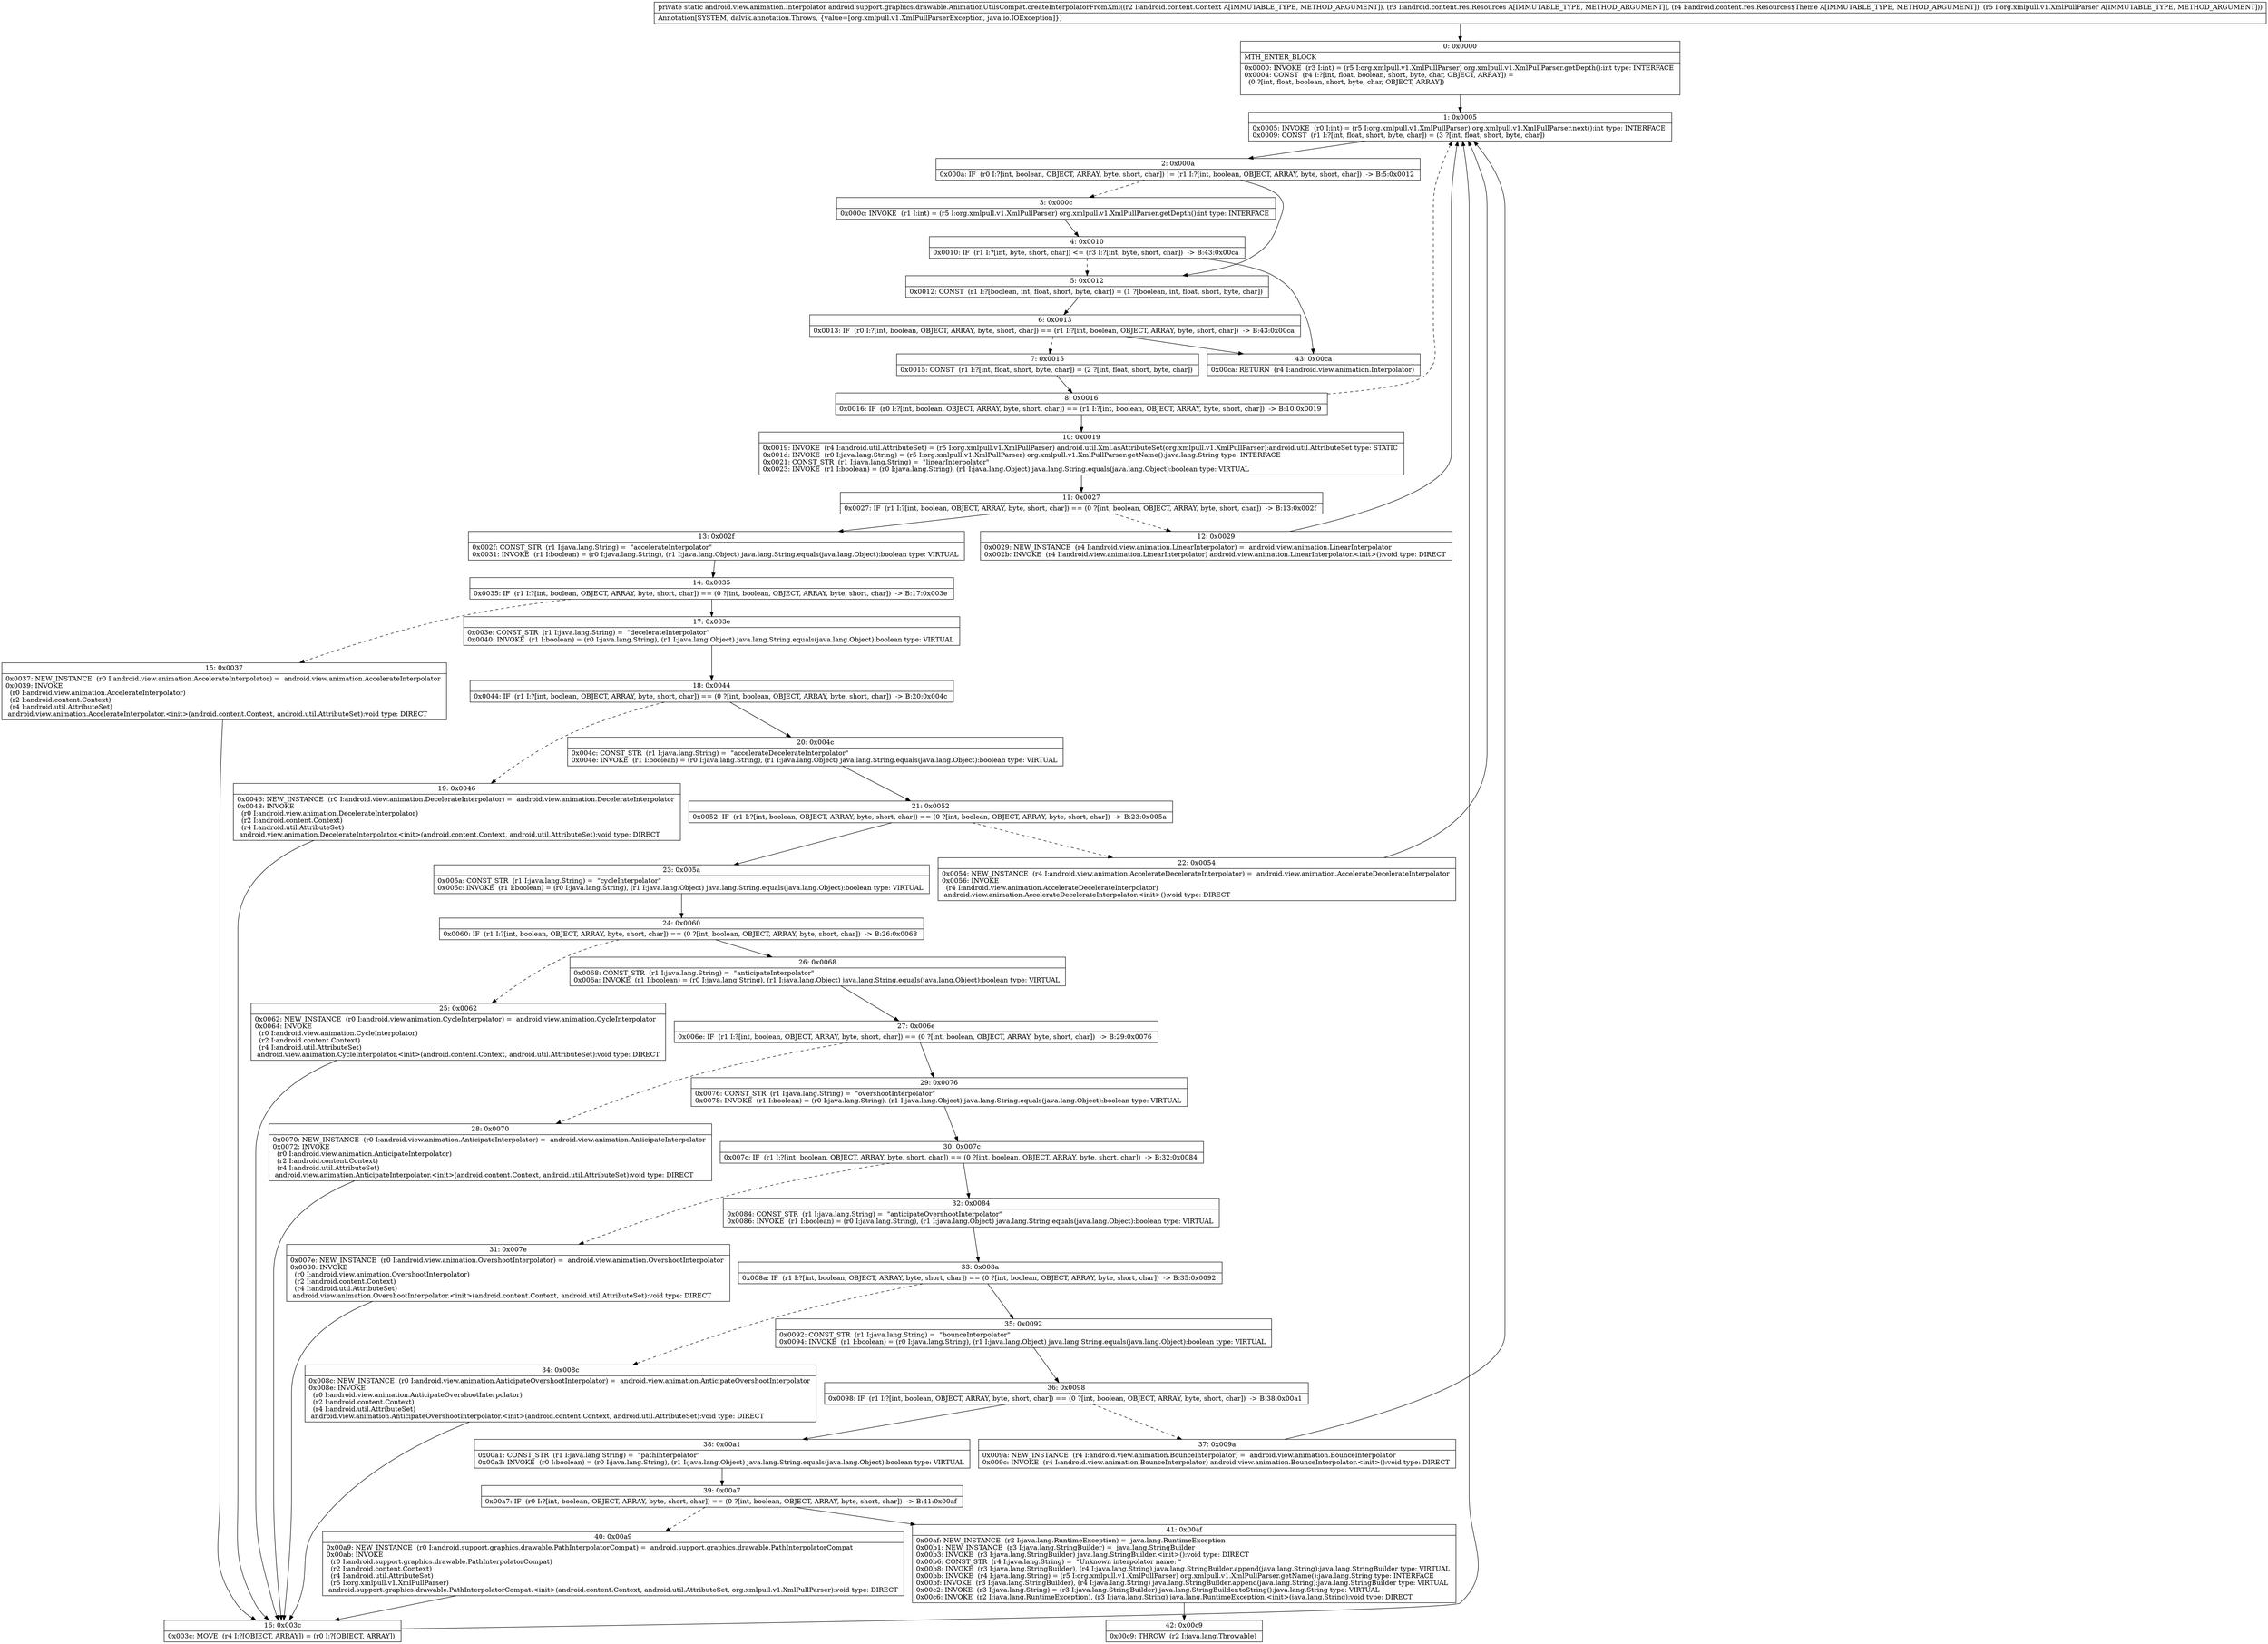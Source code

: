 digraph "CFG forandroid.support.graphics.drawable.AnimationUtilsCompat.createInterpolatorFromXml(Landroid\/content\/Context;Landroid\/content\/res\/Resources;Landroid\/content\/res\/Resources$Theme;Lorg\/xmlpull\/v1\/XmlPullParser;)Landroid\/view\/animation\/Interpolator;" {
Node_0 [shape=record,label="{0\:\ 0x0000|MTH_ENTER_BLOCK\l|0x0000: INVOKE  (r3 I:int) = (r5 I:org.xmlpull.v1.XmlPullParser) org.xmlpull.v1.XmlPullParser.getDepth():int type: INTERFACE \l0x0004: CONST  (r4 I:?[int, float, boolean, short, byte, char, OBJECT, ARRAY]) = \l  (0 ?[int, float, boolean, short, byte, char, OBJECT, ARRAY])\l \l}"];
Node_1 [shape=record,label="{1\:\ 0x0005|0x0005: INVOKE  (r0 I:int) = (r5 I:org.xmlpull.v1.XmlPullParser) org.xmlpull.v1.XmlPullParser.next():int type: INTERFACE \l0x0009: CONST  (r1 I:?[int, float, short, byte, char]) = (3 ?[int, float, short, byte, char]) \l}"];
Node_2 [shape=record,label="{2\:\ 0x000a|0x000a: IF  (r0 I:?[int, boolean, OBJECT, ARRAY, byte, short, char]) != (r1 I:?[int, boolean, OBJECT, ARRAY, byte, short, char])  \-\> B:5:0x0012 \l}"];
Node_3 [shape=record,label="{3\:\ 0x000c|0x000c: INVOKE  (r1 I:int) = (r5 I:org.xmlpull.v1.XmlPullParser) org.xmlpull.v1.XmlPullParser.getDepth():int type: INTERFACE \l}"];
Node_4 [shape=record,label="{4\:\ 0x0010|0x0010: IF  (r1 I:?[int, byte, short, char]) \<= (r3 I:?[int, byte, short, char])  \-\> B:43:0x00ca \l}"];
Node_5 [shape=record,label="{5\:\ 0x0012|0x0012: CONST  (r1 I:?[boolean, int, float, short, byte, char]) = (1 ?[boolean, int, float, short, byte, char]) \l}"];
Node_6 [shape=record,label="{6\:\ 0x0013|0x0013: IF  (r0 I:?[int, boolean, OBJECT, ARRAY, byte, short, char]) == (r1 I:?[int, boolean, OBJECT, ARRAY, byte, short, char])  \-\> B:43:0x00ca \l}"];
Node_7 [shape=record,label="{7\:\ 0x0015|0x0015: CONST  (r1 I:?[int, float, short, byte, char]) = (2 ?[int, float, short, byte, char]) \l}"];
Node_8 [shape=record,label="{8\:\ 0x0016|0x0016: IF  (r0 I:?[int, boolean, OBJECT, ARRAY, byte, short, char]) == (r1 I:?[int, boolean, OBJECT, ARRAY, byte, short, char])  \-\> B:10:0x0019 \l}"];
Node_10 [shape=record,label="{10\:\ 0x0019|0x0019: INVOKE  (r4 I:android.util.AttributeSet) = (r5 I:org.xmlpull.v1.XmlPullParser) android.util.Xml.asAttributeSet(org.xmlpull.v1.XmlPullParser):android.util.AttributeSet type: STATIC \l0x001d: INVOKE  (r0 I:java.lang.String) = (r5 I:org.xmlpull.v1.XmlPullParser) org.xmlpull.v1.XmlPullParser.getName():java.lang.String type: INTERFACE \l0x0021: CONST_STR  (r1 I:java.lang.String) =  \"linearInterpolator\" \l0x0023: INVOKE  (r1 I:boolean) = (r0 I:java.lang.String), (r1 I:java.lang.Object) java.lang.String.equals(java.lang.Object):boolean type: VIRTUAL \l}"];
Node_11 [shape=record,label="{11\:\ 0x0027|0x0027: IF  (r1 I:?[int, boolean, OBJECT, ARRAY, byte, short, char]) == (0 ?[int, boolean, OBJECT, ARRAY, byte, short, char])  \-\> B:13:0x002f \l}"];
Node_12 [shape=record,label="{12\:\ 0x0029|0x0029: NEW_INSTANCE  (r4 I:android.view.animation.LinearInterpolator) =  android.view.animation.LinearInterpolator \l0x002b: INVOKE  (r4 I:android.view.animation.LinearInterpolator) android.view.animation.LinearInterpolator.\<init\>():void type: DIRECT \l}"];
Node_13 [shape=record,label="{13\:\ 0x002f|0x002f: CONST_STR  (r1 I:java.lang.String) =  \"accelerateInterpolator\" \l0x0031: INVOKE  (r1 I:boolean) = (r0 I:java.lang.String), (r1 I:java.lang.Object) java.lang.String.equals(java.lang.Object):boolean type: VIRTUAL \l}"];
Node_14 [shape=record,label="{14\:\ 0x0035|0x0035: IF  (r1 I:?[int, boolean, OBJECT, ARRAY, byte, short, char]) == (0 ?[int, boolean, OBJECT, ARRAY, byte, short, char])  \-\> B:17:0x003e \l}"];
Node_15 [shape=record,label="{15\:\ 0x0037|0x0037: NEW_INSTANCE  (r0 I:android.view.animation.AccelerateInterpolator) =  android.view.animation.AccelerateInterpolator \l0x0039: INVOKE  \l  (r0 I:android.view.animation.AccelerateInterpolator)\l  (r2 I:android.content.Context)\l  (r4 I:android.util.AttributeSet)\l android.view.animation.AccelerateInterpolator.\<init\>(android.content.Context, android.util.AttributeSet):void type: DIRECT \l}"];
Node_16 [shape=record,label="{16\:\ 0x003c|0x003c: MOVE  (r4 I:?[OBJECT, ARRAY]) = (r0 I:?[OBJECT, ARRAY]) \l}"];
Node_17 [shape=record,label="{17\:\ 0x003e|0x003e: CONST_STR  (r1 I:java.lang.String) =  \"decelerateInterpolator\" \l0x0040: INVOKE  (r1 I:boolean) = (r0 I:java.lang.String), (r1 I:java.lang.Object) java.lang.String.equals(java.lang.Object):boolean type: VIRTUAL \l}"];
Node_18 [shape=record,label="{18\:\ 0x0044|0x0044: IF  (r1 I:?[int, boolean, OBJECT, ARRAY, byte, short, char]) == (0 ?[int, boolean, OBJECT, ARRAY, byte, short, char])  \-\> B:20:0x004c \l}"];
Node_19 [shape=record,label="{19\:\ 0x0046|0x0046: NEW_INSTANCE  (r0 I:android.view.animation.DecelerateInterpolator) =  android.view.animation.DecelerateInterpolator \l0x0048: INVOKE  \l  (r0 I:android.view.animation.DecelerateInterpolator)\l  (r2 I:android.content.Context)\l  (r4 I:android.util.AttributeSet)\l android.view.animation.DecelerateInterpolator.\<init\>(android.content.Context, android.util.AttributeSet):void type: DIRECT \l}"];
Node_20 [shape=record,label="{20\:\ 0x004c|0x004c: CONST_STR  (r1 I:java.lang.String) =  \"accelerateDecelerateInterpolator\" \l0x004e: INVOKE  (r1 I:boolean) = (r0 I:java.lang.String), (r1 I:java.lang.Object) java.lang.String.equals(java.lang.Object):boolean type: VIRTUAL \l}"];
Node_21 [shape=record,label="{21\:\ 0x0052|0x0052: IF  (r1 I:?[int, boolean, OBJECT, ARRAY, byte, short, char]) == (0 ?[int, boolean, OBJECT, ARRAY, byte, short, char])  \-\> B:23:0x005a \l}"];
Node_22 [shape=record,label="{22\:\ 0x0054|0x0054: NEW_INSTANCE  (r4 I:android.view.animation.AccelerateDecelerateInterpolator) =  android.view.animation.AccelerateDecelerateInterpolator \l0x0056: INVOKE  \l  (r4 I:android.view.animation.AccelerateDecelerateInterpolator)\l android.view.animation.AccelerateDecelerateInterpolator.\<init\>():void type: DIRECT \l}"];
Node_23 [shape=record,label="{23\:\ 0x005a|0x005a: CONST_STR  (r1 I:java.lang.String) =  \"cycleInterpolator\" \l0x005c: INVOKE  (r1 I:boolean) = (r0 I:java.lang.String), (r1 I:java.lang.Object) java.lang.String.equals(java.lang.Object):boolean type: VIRTUAL \l}"];
Node_24 [shape=record,label="{24\:\ 0x0060|0x0060: IF  (r1 I:?[int, boolean, OBJECT, ARRAY, byte, short, char]) == (0 ?[int, boolean, OBJECT, ARRAY, byte, short, char])  \-\> B:26:0x0068 \l}"];
Node_25 [shape=record,label="{25\:\ 0x0062|0x0062: NEW_INSTANCE  (r0 I:android.view.animation.CycleInterpolator) =  android.view.animation.CycleInterpolator \l0x0064: INVOKE  \l  (r0 I:android.view.animation.CycleInterpolator)\l  (r2 I:android.content.Context)\l  (r4 I:android.util.AttributeSet)\l android.view.animation.CycleInterpolator.\<init\>(android.content.Context, android.util.AttributeSet):void type: DIRECT \l}"];
Node_26 [shape=record,label="{26\:\ 0x0068|0x0068: CONST_STR  (r1 I:java.lang.String) =  \"anticipateInterpolator\" \l0x006a: INVOKE  (r1 I:boolean) = (r0 I:java.lang.String), (r1 I:java.lang.Object) java.lang.String.equals(java.lang.Object):boolean type: VIRTUAL \l}"];
Node_27 [shape=record,label="{27\:\ 0x006e|0x006e: IF  (r1 I:?[int, boolean, OBJECT, ARRAY, byte, short, char]) == (0 ?[int, boolean, OBJECT, ARRAY, byte, short, char])  \-\> B:29:0x0076 \l}"];
Node_28 [shape=record,label="{28\:\ 0x0070|0x0070: NEW_INSTANCE  (r0 I:android.view.animation.AnticipateInterpolator) =  android.view.animation.AnticipateInterpolator \l0x0072: INVOKE  \l  (r0 I:android.view.animation.AnticipateInterpolator)\l  (r2 I:android.content.Context)\l  (r4 I:android.util.AttributeSet)\l android.view.animation.AnticipateInterpolator.\<init\>(android.content.Context, android.util.AttributeSet):void type: DIRECT \l}"];
Node_29 [shape=record,label="{29\:\ 0x0076|0x0076: CONST_STR  (r1 I:java.lang.String) =  \"overshootInterpolator\" \l0x0078: INVOKE  (r1 I:boolean) = (r0 I:java.lang.String), (r1 I:java.lang.Object) java.lang.String.equals(java.lang.Object):boolean type: VIRTUAL \l}"];
Node_30 [shape=record,label="{30\:\ 0x007c|0x007c: IF  (r1 I:?[int, boolean, OBJECT, ARRAY, byte, short, char]) == (0 ?[int, boolean, OBJECT, ARRAY, byte, short, char])  \-\> B:32:0x0084 \l}"];
Node_31 [shape=record,label="{31\:\ 0x007e|0x007e: NEW_INSTANCE  (r0 I:android.view.animation.OvershootInterpolator) =  android.view.animation.OvershootInterpolator \l0x0080: INVOKE  \l  (r0 I:android.view.animation.OvershootInterpolator)\l  (r2 I:android.content.Context)\l  (r4 I:android.util.AttributeSet)\l android.view.animation.OvershootInterpolator.\<init\>(android.content.Context, android.util.AttributeSet):void type: DIRECT \l}"];
Node_32 [shape=record,label="{32\:\ 0x0084|0x0084: CONST_STR  (r1 I:java.lang.String) =  \"anticipateOvershootInterpolator\" \l0x0086: INVOKE  (r1 I:boolean) = (r0 I:java.lang.String), (r1 I:java.lang.Object) java.lang.String.equals(java.lang.Object):boolean type: VIRTUAL \l}"];
Node_33 [shape=record,label="{33\:\ 0x008a|0x008a: IF  (r1 I:?[int, boolean, OBJECT, ARRAY, byte, short, char]) == (0 ?[int, boolean, OBJECT, ARRAY, byte, short, char])  \-\> B:35:0x0092 \l}"];
Node_34 [shape=record,label="{34\:\ 0x008c|0x008c: NEW_INSTANCE  (r0 I:android.view.animation.AnticipateOvershootInterpolator) =  android.view.animation.AnticipateOvershootInterpolator \l0x008e: INVOKE  \l  (r0 I:android.view.animation.AnticipateOvershootInterpolator)\l  (r2 I:android.content.Context)\l  (r4 I:android.util.AttributeSet)\l android.view.animation.AnticipateOvershootInterpolator.\<init\>(android.content.Context, android.util.AttributeSet):void type: DIRECT \l}"];
Node_35 [shape=record,label="{35\:\ 0x0092|0x0092: CONST_STR  (r1 I:java.lang.String) =  \"bounceInterpolator\" \l0x0094: INVOKE  (r1 I:boolean) = (r0 I:java.lang.String), (r1 I:java.lang.Object) java.lang.String.equals(java.lang.Object):boolean type: VIRTUAL \l}"];
Node_36 [shape=record,label="{36\:\ 0x0098|0x0098: IF  (r1 I:?[int, boolean, OBJECT, ARRAY, byte, short, char]) == (0 ?[int, boolean, OBJECT, ARRAY, byte, short, char])  \-\> B:38:0x00a1 \l}"];
Node_37 [shape=record,label="{37\:\ 0x009a|0x009a: NEW_INSTANCE  (r4 I:android.view.animation.BounceInterpolator) =  android.view.animation.BounceInterpolator \l0x009c: INVOKE  (r4 I:android.view.animation.BounceInterpolator) android.view.animation.BounceInterpolator.\<init\>():void type: DIRECT \l}"];
Node_38 [shape=record,label="{38\:\ 0x00a1|0x00a1: CONST_STR  (r1 I:java.lang.String) =  \"pathInterpolator\" \l0x00a3: INVOKE  (r0 I:boolean) = (r0 I:java.lang.String), (r1 I:java.lang.Object) java.lang.String.equals(java.lang.Object):boolean type: VIRTUAL \l}"];
Node_39 [shape=record,label="{39\:\ 0x00a7|0x00a7: IF  (r0 I:?[int, boolean, OBJECT, ARRAY, byte, short, char]) == (0 ?[int, boolean, OBJECT, ARRAY, byte, short, char])  \-\> B:41:0x00af \l}"];
Node_40 [shape=record,label="{40\:\ 0x00a9|0x00a9: NEW_INSTANCE  (r0 I:android.support.graphics.drawable.PathInterpolatorCompat) =  android.support.graphics.drawable.PathInterpolatorCompat \l0x00ab: INVOKE  \l  (r0 I:android.support.graphics.drawable.PathInterpolatorCompat)\l  (r2 I:android.content.Context)\l  (r4 I:android.util.AttributeSet)\l  (r5 I:org.xmlpull.v1.XmlPullParser)\l android.support.graphics.drawable.PathInterpolatorCompat.\<init\>(android.content.Context, android.util.AttributeSet, org.xmlpull.v1.XmlPullParser):void type: DIRECT \l}"];
Node_41 [shape=record,label="{41\:\ 0x00af|0x00af: NEW_INSTANCE  (r2 I:java.lang.RuntimeException) =  java.lang.RuntimeException \l0x00b1: NEW_INSTANCE  (r3 I:java.lang.StringBuilder) =  java.lang.StringBuilder \l0x00b3: INVOKE  (r3 I:java.lang.StringBuilder) java.lang.StringBuilder.\<init\>():void type: DIRECT \l0x00b6: CONST_STR  (r4 I:java.lang.String) =  \"Unknown interpolator name: \" \l0x00b8: INVOKE  (r3 I:java.lang.StringBuilder), (r4 I:java.lang.String) java.lang.StringBuilder.append(java.lang.String):java.lang.StringBuilder type: VIRTUAL \l0x00bb: INVOKE  (r4 I:java.lang.String) = (r5 I:org.xmlpull.v1.XmlPullParser) org.xmlpull.v1.XmlPullParser.getName():java.lang.String type: INTERFACE \l0x00bf: INVOKE  (r3 I:java.lang.StringBuilder), (r4 I:java.lang.String) java.lang.StringBuilder.append(java.lang.String):java.lang.StringBuilder type: VIRTUAL \l0x00c2: INVOKE  (r3 I:java.lang.String) = (r3 I:java.lang.StringBuilder) java.lang.StringBuilder.toString():java.lang.String type: VIRTUAL \l0x00c6: INVOKE  (r2 I:java.lang.RuntimeException), (r3 I:java.lang.String) java.lang.RuntimeException.\<init\>(java.lang.String):void type: DIRECT \l}"];
Node_42 [shape=record,label="{42\:\ 0x00c9|0x00c9: THROW  (r2 I:java.lang.Throwable) \l}"];
Node_43 [shape=record,label="{43\:\ 0x00ca|0x00ca: RETURN  (r4 I:android.view.animation.Interpolator) \l}"];
MethodNode[shape=record,label="{private static android.view.animation.Interpolator android.support.graphics.drawable.AnimationUtilsCompat.createInterpolatorFromXml((r2 I:android.content.Context A[IMMUTABLE_TYPE, METHOD_ARGUMENT]), (r3 I:android.content.res.Resources A[IMMUTABLE_TYPE, METHOD_ARGUMENT]), (r4 I:android.content.res.Resources$Theme A[IMMUTABLE_TYPE, METHOD_ARGUMENT]), (r5 I:org.xmlpull.v1.XmlPullParser A[IMMUTABLE_TYPE, METHOD_ARGUMENT]))  | Annotation[SYSTEM, dalvik.annotation.Throws, \{value=[org.xmlpull.v1.XmlPullParserException, java.io.IOException]\}]\l}"];
MethodNode -> Node_0;
Node_0 -> Node_1;
Node_1 -> Node_2;
Node_2 -> Node_3[style=dashed];
Node_2 -> Node_5;
Node_3 -> Node_4;
Node_4 -> Node_5[style=dashed];
Node_4 -> Node_43;
Node_5 -> Node_6;
Node_6 -> Node_7[style=dashed];
Node_6 -> Node_43;
Node_7 -> Node_8;
Node_8 -> Node_10;
Node_8 -> Node_1[style=dashed];
Node_10 -> Node_11;
Node_11 -> Node_12[style=dashed];
Node_11 -> Node_13;
Node_12 -> Node_1;
Node_13 -> Node_14;
Node_14 -> Node_15[style=dashed];
Node_14 -> Node_17;
Node_15 -> Node_16;
Node_16 -> Node_1;
Node_17 -> Node_18;
Node_18 -> Node_19[style=dashed];
Node_18 -> Node_20;
Node_19 -> Node_16;
Node_20 -> Node_21;
Node_21 -> Node_22[style=dashed];
Node_21 -> Node_23;
Node_22 -> Node_1;
Node_23 -> Node_24;
Node_24 -> Node_25[style=dashed];
Node_24 -> Node_26;
Node_25 -> Node_16;
Node_26 -> Node_27;
Node_27 -> Node_28[style=dashed];
Node_27 -> Node_29;
Node_28 -> Node_16;
Node_29 -> Node_30;
Node_30 -> Node_31[style=dashed];
Node_30 -> Node_32;
Node_31 -> Node_16;
Node_32 -> Node_33;
Node_33 -> Node_34[style=dashed];
Node_33 -> Node_35;
Node_34 -> Node_16;
Node_35 -> Node_36;
Node_36 -> Node_37[style=dashed];
Node_36 -> Node_38;
Node_37 -> Node_1;
Node_38 -> Node_39;
Node_39 -> Node_40[style=dashed];
Node_39 -> Node_41;
Node_40 -> Node_16;
Node_41 -> Node_42;
}

